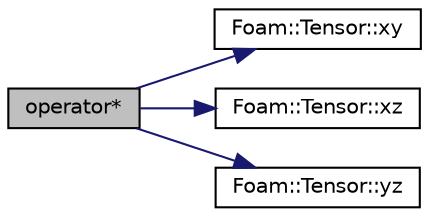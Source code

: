digraph "operator*"
{
  bgcolor="transparent";
  edge [fontname="Helvetica",fontsize="10",labelfontname="Helvetica",labelfontsize="10"];
  node [fontname="Helvetica",fontsize="10",shape=record];
  rankdir="LR";
  Node1 [label="operator*",height=0.2,width=0.4,color="black", fillcolor="grey75", style="filled", fontcolor="black"];
  Node1 -> Node2 [color="midnightblue",fontsize="10",style="solid",fontname="Helvetica"];
  Node2 [label="Foam::Tensor::xy",height=0.2,width=0.4,color="black",URL="$a02565.html#a9eba447e6738c78e6b0694c15b09236e"];
  Node1 -> Node3 [color="midnightblue",fontsize="10",style="solid",fontname="Helvetica"];
  Node3 [label="Foam::Tensor::xz",height=0.2,width=0.4,color="black",URL="$a02565.html#a217bb40fe6bbc4fd0d1f61fb1585d47e"];
  Node1 -> Node4 [color="midnightblue",fontsize="10",style="solid",fontname="Helvetica"];
  Node4 [label="Foam::Tensor::yz",height=0.2,width=0.4,color="black",URL="$a02565.html#aded7c943a25c96a9b28f63116b1060c8"];
}
